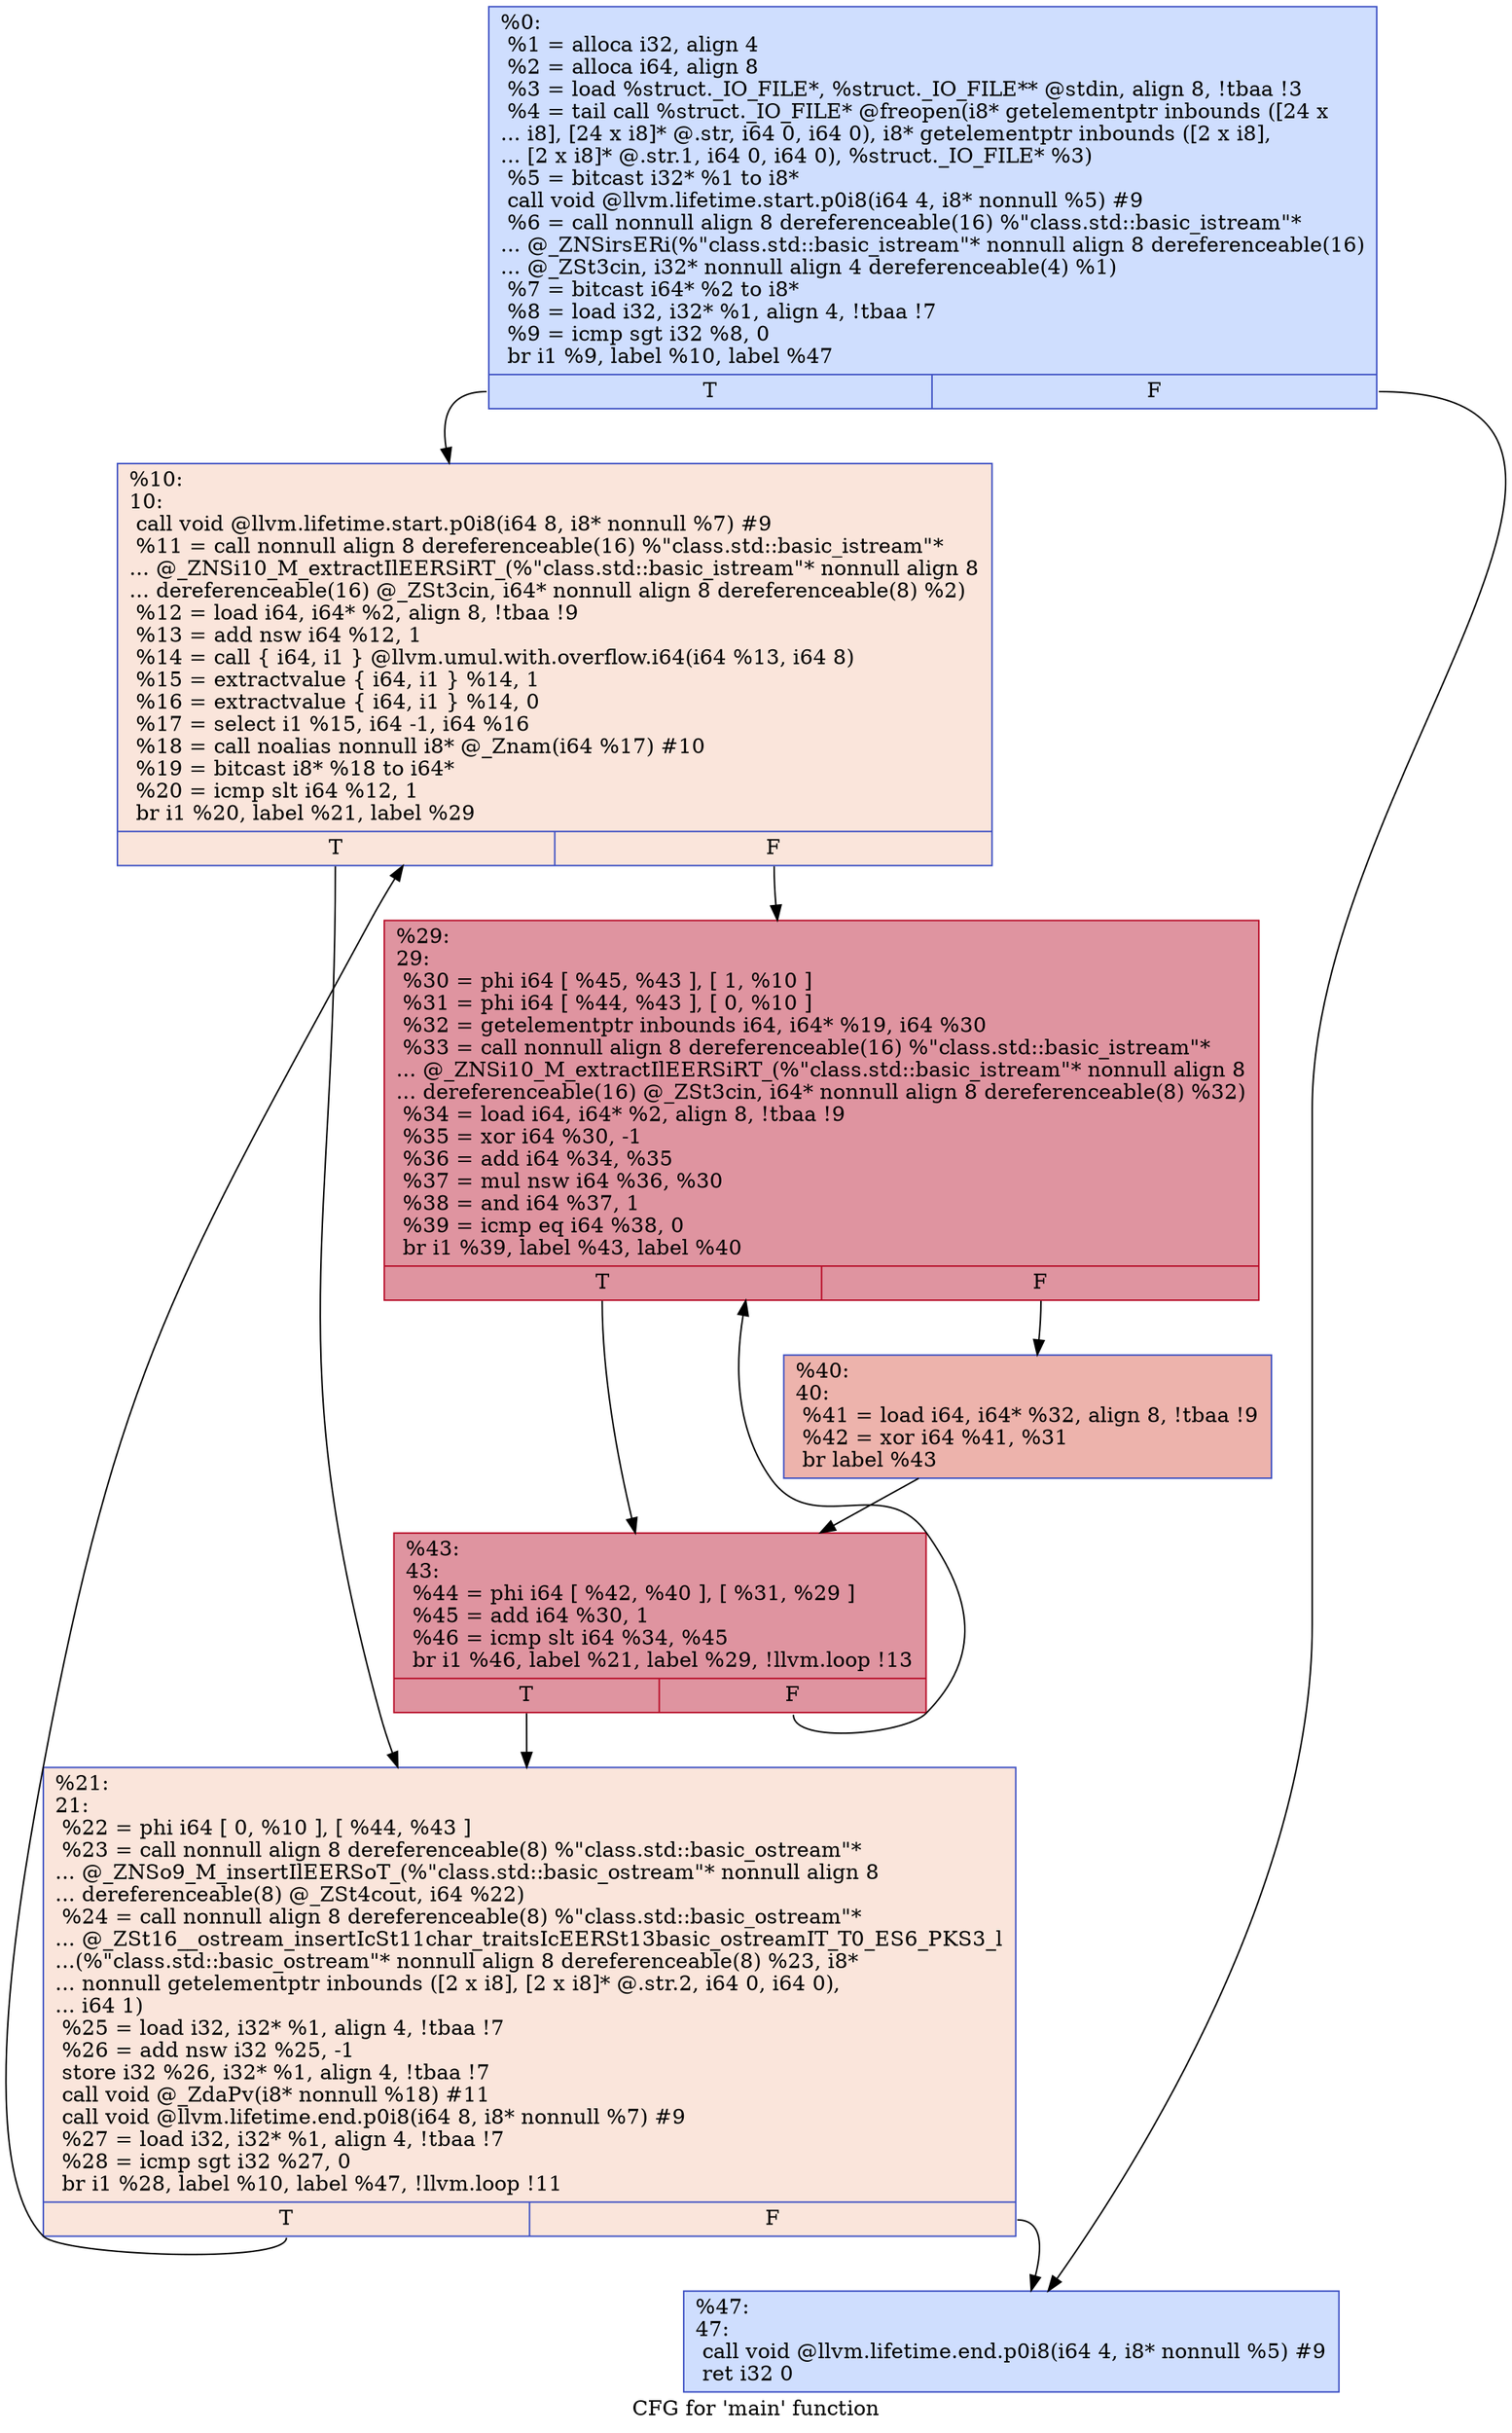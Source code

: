 digraph "CFG for 'main' function" {
	label="CFG for 'main' function";

	Node0x557560bb1540 [shape=record,color="#3d50c3ff", style=filled, fillcolor="#93b5fe70",label="{%0:\l  %1 = alloca i32, align 4\l  %2 = alloca i64, align 8\l  %3 = load %struct._IO_FILE*, %struct._IO_FILE** @stdin, align 8, !tbaa !3\l  %4 = tail call %struct._IO_FILE* @freopen(i8* getelementptr inbounds ([24 x\l... i8], [24 x i8]* @.str, i64 0, i64 0), i8* getelementptr inbounds ([2 x i8],\l... [2 x i8]* @.str.1, i64 0, i64 0), %struct._IO_FILE* %3)\l  %5 = bitcast i32* %1 to i8*\l  call void @llvm.lifetime.start.p0i8(i64 4, i8* nonnull %5) #9\l  %6 = call nonnull align 8 dereferenceable(16) %\"class.std::basic_istream\"*\l... @_ZNSirsERi(%\"class.std::basic_istream\"* nonnull align 8 dereferenceable(16)\l... @_ZSt3cin, i32* nonnull align 4 dereferenceable(4) %1)\l  %7 = bitcast i64* %2 to i8*\l  %8 = load i32, i32* %1, align 4, !tbaa !7\l  %9 = icmp sgt i32 %8, 0\l  br i1 %9, label %10, label %47\l|{<s0>T|<s1>F}}"];
	Node0x557560bb1540:s0 -> Node0x557560bb2760;
	Node0x557560bb1540:s1 -> Node0x557560bb4130;
	Node0x557560bb2760 [shape=record,color="#3d50c3ff", style=filled, fillcolor="#f4c5ad70",label="{%10:\l10:                                               \l  call void @llvm.lifetime.start.p0i8(i64 8, i8* nonnull %7) #9\l  %11 = call nonnull align 8 dereferenceable(16) %\"class.std::basic_istream\"*\l... @_ZNSi10_M_extractIlEERSiRT_(%\"class.std::basic_istream\"* nonnull align 8\l... dereferenceable(16) @_ZSt3cin, i64* nonnull align 8 dereferenceable(8) %2)\l  %12 = load i64, i64* %2, align 8, !tbaa !9\l  %13 = add nsw i64 %12, 1\l  %14 = call \{ i64, i1 \} @llvm.umul.with.overflow.i64(i64 %13, i64 8)\l  %15 = extractvalue \{ i64, i1 \} %14, 1\l  %16 = extractvalue \{ i64, i1 \} %14, 0\l  %17 = select i1 %15, i64 -1, i64 %16\l  %18 = call noalias nonnull i8* @_Znam(i64 %17) #10\l  %19 = bitcast i8* %18 to i64*\l  %20 = icmp slt i64 %12, 1\l  br i1 %20, label %21, label %29\l|{<s0>T|<s1>F}}"];
	Node0x557560bb2760:s0 -> Node0x557560bb4fe0;
	Node0x557560bb2760:s1 -> Node0x557560bb5070;
	Node0x557560bb4fe0 [shape=record,color="#3d50c3ff", style=filled, fillcolor="#f4c5ad70",label="{%21:\l21:                                               \l  %22 = phi i64 [ 0, %10 ], [ %44, %43 ]\l  %23 = call nonnull align 8 dereferenceable(8) %\"class.std::basic_ostream\"*\l... @_ZNSo9_M_insertIlEERSoT_(%\"class.std::basic_ostream\"* nonnull align 8\l... dereferenceable(8) @_ZSt4cout, i64 %22)\l  %24 = call nonnull align 8 dereferenceable(8) %\"class.std::basic_ostream\"*\l... @_ZSt16__ostream_insertIcSt11char_traitsIcEERSt13basic_ostreamIT_T0_ES6_PKS3_l\l...(%\"class.std::basic_ostream\"* nonnull align 8 dereferenceable(8) %23, i8*\l... nonnull getelementptr inbounds ([2 x i8], [2 x i8]* @.str.2, i64 0, i64 0),\l... i64 1)\l  %25 = load i32, i32* %1, align 4, !tbaa !7\l  %26 = add nsw i32 %25, -1\l  store i32 %26, i32* %1, align 4, !tbaa !7\l  call void @_ZdaPv(i8* nonnull %18) #11\l  call void @llvm.lifetime.end.p0i8(i64 8, i8* nonnull %7) #9\l  %27 = load i32, i32* %1, align 4, !tbaa !7\l  %28 = icmp sgt i32 %27, 0\l  br i1 %28, label %10, label %47, !llvm.loop !11\l|{<s0>T|<s1>F}}"];
	Node0x557560bb4fe0:s0 -> Node0x557560bb2760;
	Node0x557560bb4fe0:s1 -> Node0x557560bb4130;
	Node0x557560bb5070 [shape=record,color="#b70d28ff", style=filled, fillcolor="#b70d2870",label="{%29:\l29:                                               \l  %30 = phi i64 [ %45, %43 ], [ 1, %10 ]\l  %31 = phi i64 [ %44, %43 ], [ 0, %10 ]\l  %32 = getelementptr inbounds i64, i64* %19, i64 %30\l  %33 = call nonnull align 8 dereferenceable(16) %\"class.std::basic_istream\"*\l... @_ZNSi10_M_extractIlEERSiRT_(%\"class.std::basic_istream\"* nonnull align 8\l... dereferenceable(16) @_ZSt3cin, i64* nonnull align 8 dereferenceable(8) %32)\l  %34 = load i64, i64* %2, align 8, !tbaa !9\l  %35 = xor i64 %30, -1\l  %36 = add i64 %34, %35\l  %37 = mul nsw i64 %36, %30\l  %38 = and i64 %37, 1\l  %39 = icmp eq i64 %38, 0\l  br i1 %39, label %43, label %40\l|{<s0>T|<s1>F}}"];
	Node0x557560bb5070:s0 -> Node0x557560bb51e0;
	Node0x557560bb5070:s1 -> Node0x557560bb7690;
	Node0x557560bb7690 [shape=record,color="#3d50c3ff", style=filled, fillcolor="#d6524470",label="{%40:\l40:                                               \l  %41 = load i64, i64* %32, align 8, !tbaa !9\l  %42 = xor i64 %41, %31\l  br label %43\l}"];
	Node0x557560bb7690 -> Node0x557560bb51e0;
	Node0x557560bb51e0 [shape=record,color="#b70d28ff", style=filled, fillcolor="#b70d2870",label="{%43:\l43:                                               \l  %44 = phi i64 [ %42, %40 ], [ %31, %29 ]\l  %45 = add i64 %30, 1\l  %46 = icmp slt i64 %34, %45\l  br i1 %46, label %21, label %29, !llvm.loop !13\l|{<s0>T|<s1>F}}"];
	Node0x557560bb51e0:s0 -> Node0x557560bb4fe0;
	Node0x557560bb51e0:s1 -> Node0x557560bb5070;
	Node0x557560bb4130 [shape=record,color="#3d50c3ff", style=filled, fillcolor="#93b5fe70",label="{%47:\l47:                                               \l  call void @llvm.lifetime.end.p0i8(i64 4, i8* nonnull %5) #9\l  ret i32 0\l}"];
}
